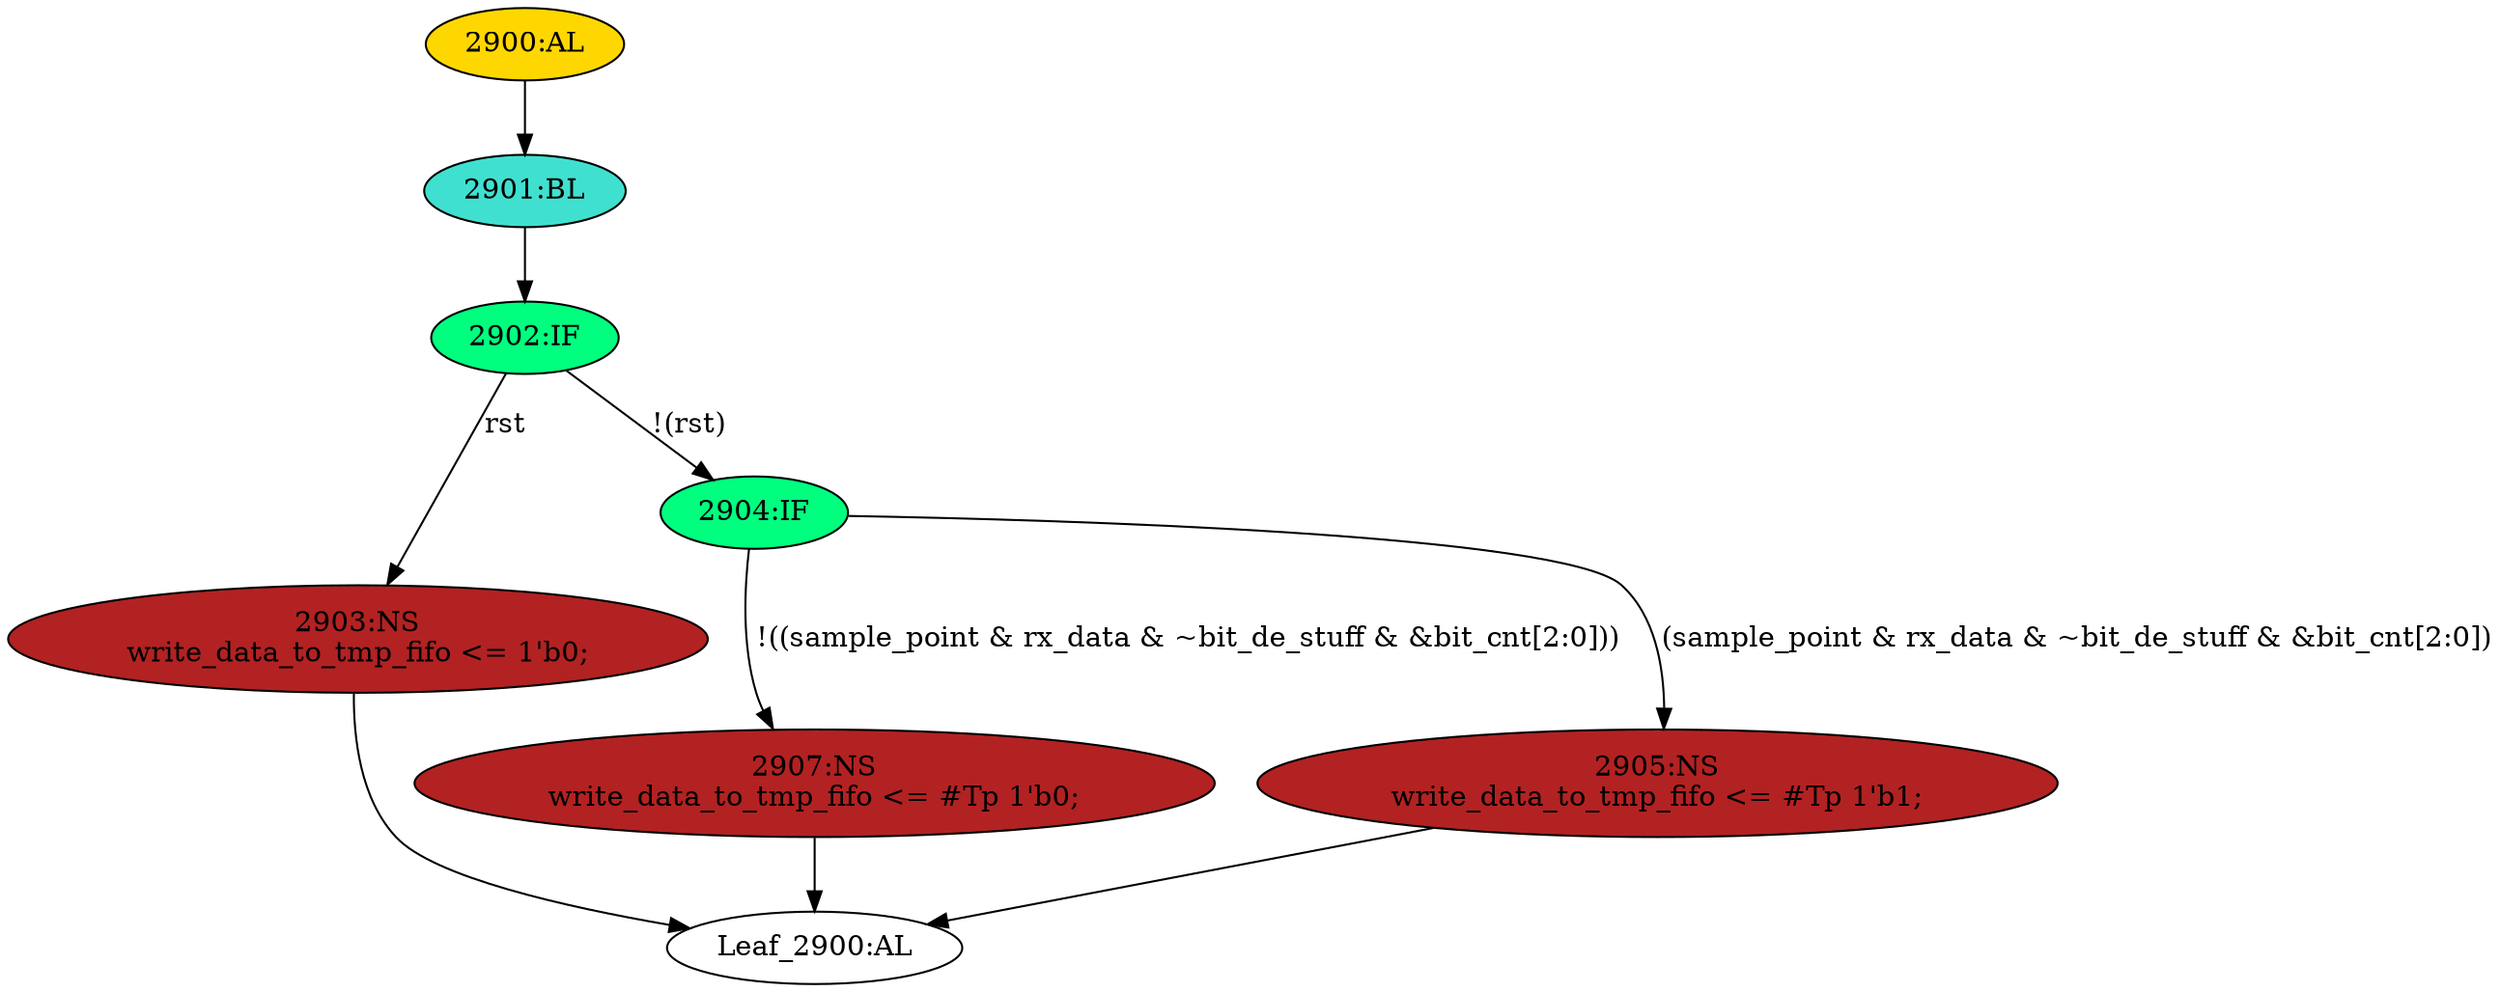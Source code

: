 strict digraph "" {
	node [label="\N"];
	"2902:IF"	 [ast="<pyverilog.vparser.ast.IfStatement object at 0x7f44f6935210>",
		fillcolor=springgreen,
		label="2902:IF",
		statements="[]",
		style=filled,
		typ=IfStatement];
	"2903:NS"	 [ast="<pyverilog.vparser.ast.NonblockingSubstitution object at 0x7f44f6935a10>",
		fillcolor=firebrick,
		label="2903:NS
write_data_to_tmp_fifo <= 1'b0;",
		statements="[<pyverilog.vparser.ast.NonblockingSubstitution object at 0x7f44f6935a10>]",
		style=filled,
		typ=NonblockingSubstitution];
	"2902:IF" -> "2903:NS"	 [cond="['rst']",
		label=rst,
		lineno=2902];
	"2904:IF"	 [ast="<pyverilog.vparser.ast.IfStatement object at 0x7f44f6935250>",
		fillcolor=springgreen,
		label="2904:IF",
		statements="[]",
		style=filled,
		typ=IfStatement];
	"2902:IF" -> "2904:IF"	 [cond="['rst']",
		label="!(rst)",
		lineno=2902];
	"2901:BL"	 [ast="<pyverilog.vparser.ast.Block object at 0x7f44f6935bd0>",
		fillcolor=turquoise,
		label="2901:BL",
		statements="[]",
		style=filled,
		typ=Block];
	"2901:BL" -> "2902:IF"	 [cond="[]",
		lineno=None];
	"2900:AL"	 [ast="<pyverilog.vparser.ast.Always object at 0x7f44f6935c10>",
		clk_sens=True,
		fillcolor=gold,
		label="2900:AL",
		sens="['clk', 'rst']",
		statements="[]",
		style=filled,
		typ=Always,
		use_var="['rst', 'sample_point', 'rx_data', 'bit_de_stuff', 'bit_cnt']"];
	"2900:AL" -> "2901:BL"	 [cond="[]",
		lineno=None];
	"Leaf_2900:AL"	 [def_var="['write_data_to_tmp_fifo']",
		label="Leaf_2900:AL"];
	"2903:NS" -> "Leaf_2900:AL"	 [cond="[]",
		lineno=None];
	"2907:NS"	 [ast="<pyverilog.vparser.ast.NonblockingSubstitution object at 0x7f44f6935290>",
		fillcolor=firebrick,
		label="2907:NS
write_data_to_tmp_fifo <= #Tp 1'b0;",
		statements="[<pyverilog.vparser.ast.NonblockingSubstitution object at 0x7f44f6935290>]",
		style=filled,
		typ=NonblockingSubstitution];
	"2904:IF" -> "2907:NS"	 [cond="['sample_point', 'rx_data', 'bit_de_stuff', 'bit_cnt']",
		label="!((sample_point & rx_data & ~bit_de_stuff & &bit_cnt[2:0]))",
		lineno=2904];
	"2905:NS"	 [ast="<pyverilog.vparser.ast.NonblockingSubstitution object at 0x7f44f6935490>",
		fillcolor=firebrick,
		label="2905:NS
write_data_to_tmp_fifo <= #Tp 1'b1;",
		statements="[<pyverilog.vparser.ast.NonblockingSubstitution object at 0x7f44f6935490>]",
		style=filled,
		typ=NonblockingSubstitution];
	"2904:IF" -> "2905:NS"	 [cond="['sample_point', 'rx_data', 'bit_de_stuff', 'bit_cnt']",
		label="(sample_point & rx_data & ~bit_de_stuff & &bit_cnt[2:0])",
		lineno=2904];
	"2907:NS" -> "Leaf_2900:AL"	 [cond="[]",
		lineno=None];
	"2905:NS" -> "Leaf_2900:AL"	 [cond="[]",
		lineno=None];
}
